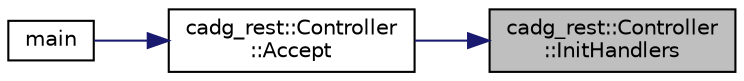 digraph "cadg_rest::Controller::InitHandlers"
{
 // LATEX_PDF_SIZE
  edge [fontname="Helvetica",fontsize="10",labelfontname="Helvetica",labelfontsize="10"];
  node [fontname="Helvetica",fontsize="10",shape=record];
  rankdir="RL";
  Node29 [label="cadg_rest::Controller\l::InitHandlers",height=0.2,width=0.4,color="black", fillcolor="grey75", style="filled", fontcolor="black",tooltip="Initializes listeners and binds methods to proper handlers."];
  Node29 -> Node30 [dir="back",color="midnightblue",fontsize="10",style="solid",fontname="Helvetica"];
  Node30 [label="cadg_rest::Controller\l::Accept",height=0.2,width=0.4,color="black", fillcolor="white", style="filled",URL="$classcadg__rest_1_1_controller.html#a00ddfc462ff7357cecc6a209f8f9d527",tooltip="Starts the controller."];
  Node30 -> Node31 [dir="back",color="midnightblue",fontsize="10",style="solid",fontname="Helvetica"];
  Node31 [label="main",height=0.2,width=0.4,color="black", fillcolor="white", style="filled",URL="$rest__server_8cpp.html#ac0f2228420376f4db7e1274f2b41667c",tooltip=" "];
}
